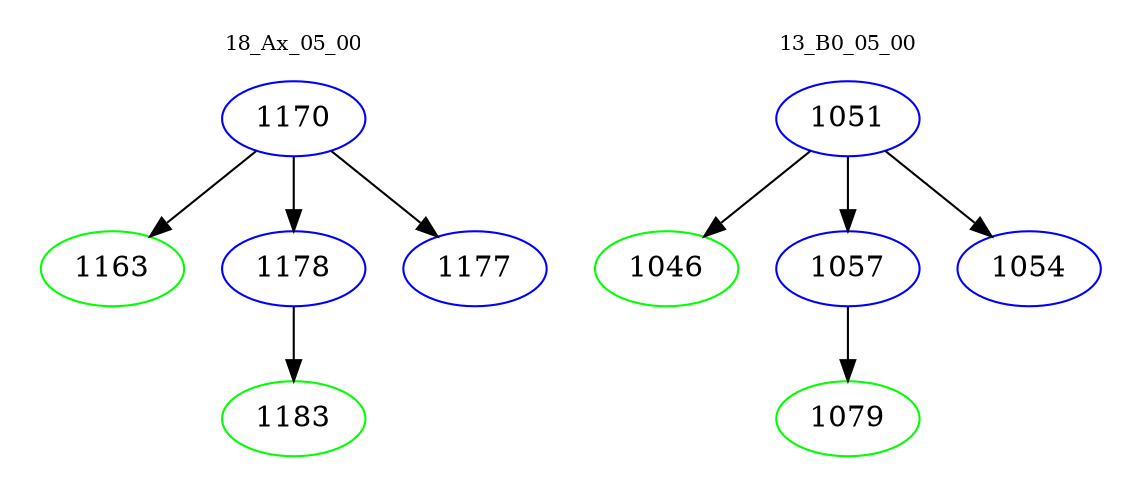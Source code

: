 digraph{
subgraph cluster_0 {
color = white
label = "18_Ax_05_00";
fontsize=10;
T0_1170 [label="1170", color="blue"]
T0_1170 -> T0_1163 [color="black"]
T0_1163 [label="1163", color="green"]
T0_1170 -> T0_1178 [color="black"]
T0_1178 [label="1178", color="blue"]
T0_1178 -> T0_1183 [color="black"]
T0_1183 [label="1183", color="green"]
T0_1170 -> T0_1177 [color="black"]
T0_1177 [label="1177", color="blue"]
}
subgraph cluster_1 {
color = white
label = "13_B0_05_00";
fontsize=10;
T1_1051 [label="1051", color="blue"]
T1_1051 -> T1_1046 [color="black"]
T1_1046 [label="1046", color="green"]
T1_1051 -> T1_1057 [color="black"]
T1_1057 [label="1057", color="blue"]
T1_1057 -> T1_1079 [color="black"]
T1_1079 [label="1079", color="green"]
T1_1051 -> T1_1054 [color="black"]
T1_1054 [label="1054", color="blue"]
}
}
